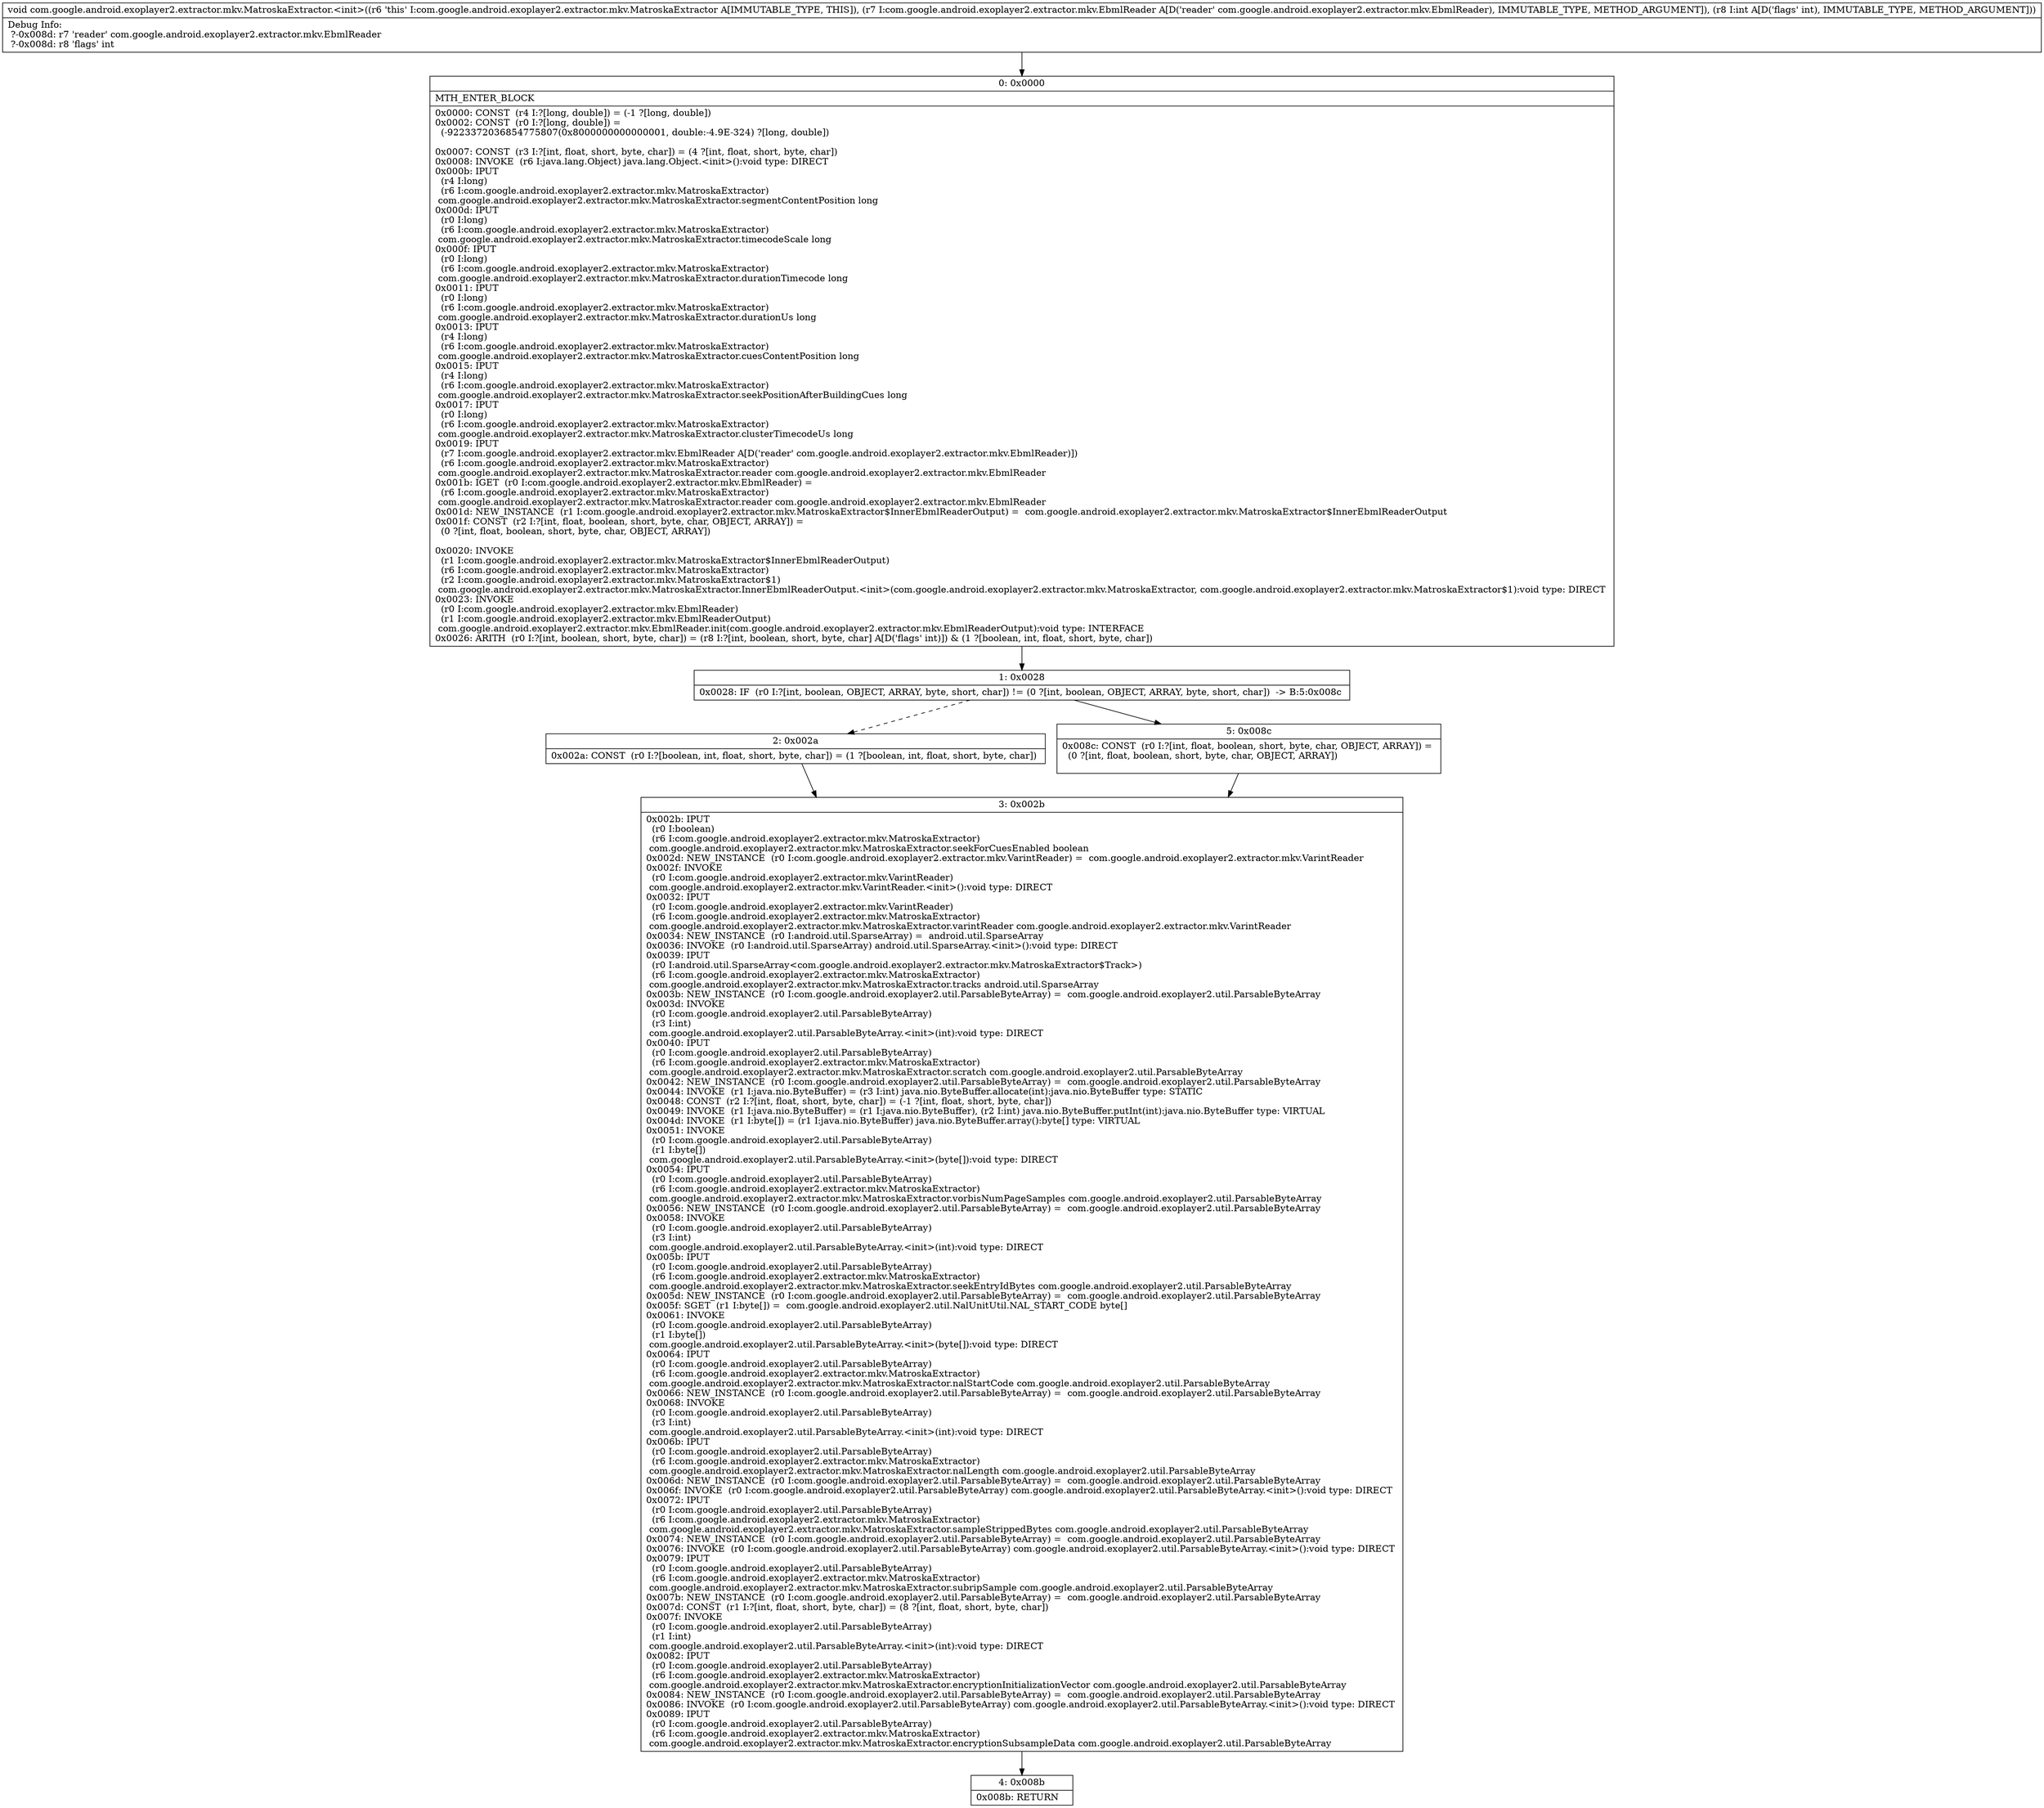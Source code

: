digraph "CFG forcom.google.android.exoplayer2.extractor.mkv.MatroskaExtractor.\<init\>(Lcom\/google\/android\/exoplayer2\/extractor\/mkv\/EbmlReader;I)V" {
Node_0 [shape=record,label="{0\:\ 0x0000|MTH_ENTER_BLOCK\l|0x0000: CONST  (r4 I:?[long, double]) = (\-1 ?[long, double]) \l0x0002: CONST  (r0 I:?[long, double]) = \l  (\-9223372036854775807(0x8000000000000001, double:\-4.9E\-324) ?[long, double])\l \l0x0007: CONST  (r3 I:?[int, float, short, byte, char]) = (4 ?[int, float, short, byte, char]) \l0x0008: INVOKE  (r6 I:java.lang.Object) java.lang.Object.\<init\>():void type: DIRECT \l0x000b: IPUT  \l  (r4 I:long)\l  (r6 I:com.google.android.exoplayer2.extractor.mkv.MatroskaExtractor)\l com.google.android.exoplayer2.extractor.mkv.MatroskaExtractor.segmentContentPosition long \l0x000d: IPUT  \l  (r0 I:long)\l  (r6 I:com.google.android.exoplayer2.extractor.mkv.MatroskaExtractor)\l com.google.android.exoplayer2.extractor.mkv.MatroskaExtractor.timecodeScale long \l0x000f: IPUT  \l  (r0 I:long)\l  (r6 I:com.google.android.exoplayer2.extractor.mkv.MatroskaExtractor)\l com.google.android.exoplayer2.extractor.mkv.MatroskaExtractor.durationTimecode long \l0x0011: IPUT  \l  (r0 I:long)\l  (r6 I:com.google.android.exoplayer2.extractor.mkv.MatroskaExtractor)\l com.google.android.exoplayer2.extractor.mkv.MatroskaExtractor.durationUs long \l0x0013: IPUT  \l  (r4 I:long)\l  (r6 I:com.google.android.exoplayer2.extractor.mkv.MatroskaExtractor)\l com.google.android.exoplayer2.extractor.mkv.MatroskaExtractor.cuesContentPosition long \l0x0015: IPUT  \l  (r4 I:long)\l  (r6 I:com.google.android.exoplayer2.extractor.mkv.MatroskaExtractor)\l com.google.android.exoplayer2.extractor.mkv.MatroskaExtractor.seekPositionAfterBuildingCues long \l0x0017: IPUT  \l  (r0 I:long)\l  (r6 I:com.google.android.exoplayer2.extractor.mkv.MatroskaExtractor)\l com.google.android.exoplayer2.extractor.mkv.MatroskaExtractor.clusterTimecodeUs long \l0x0019: IPUT  \l  (r7 I:com.google.android.exoplayer2.extractor.mkv.EbmlReader A[D('reader' com.google.android.exoplayer2.extractor.mkv.EbmlReader)])\l  (r6 I:com.google.android.exoplayer2.extractor.mkv.MatroskaExtractor)\l com.google.android.exoplayer2.extractor.mkv.MatroskaExtractor.reader com.google.android.exoplayer2.extractor.mkv.EbmlReader \l0x001b: IGET  (r0 I:com.google.android.exoplayer2.extractor.mkv.EbmlReader) = \l  (r6 I:com.google.android.exoplayer2.extractor.mkv.MatroskaExtractor)\l com.google.android.exoplayer2.extractor.mkv.MatroskaExtractor.reader com.google.android.exoplayer2.extractor.mkv.EbmlReader \l0x001d: NEW_INSTANCE  (r1 I:com.google.android.exoplayer2.extractor.mkv.MatroskaExtractor$InnerEbmlReaderOutput) =  com.google.android.exoplayer2.extractor.mkv.MatroskaExtractor$InnerEbmlReaderOutput \l0x001f: CONST  (r2 I:?[int, float, boolean, short, byte, char, OBJECT, ARRAY]) = \l  (0 ?[int, float, boolean, short, byte, char, OBJECT, ARRAY])\l \l0x0020: INVOKE  \l  (r1 I:com.google.android.exoplayer2.extractor.mkv.MatroskaExtractor$InnerEbmlReaderOutput)\l  (r6 I:com.google.android.exoplayer2.extractor.mkv.MatroskaExtractor)\l  (r2 I:com.google.android.exoplayer2.extractor.mkv.MatroskaExtractor$1)\l com.google.android.exoplayer2.extractor.mkv.MatroskaExtractor.InnerEbmlReaderOutput.\<init\>(com.google.android.exoplayer2.extractor.mkv.MatroskaExtractor, com.google.android.exoplayer2.extractor.mkv.MatroskaExtractor$1):void type: DIRECT \l0x0023: INVOKE  \l  (r0 I:com.google.android.exoplayer2.extractor.mkv.EbmlReader)\l  (r1 I:com.google.android.exoplayer2.extractor.mkv.EbmlReaderOutput)\l com.google.android.exoplayer2.extractor.mkv.EbmlReader.init(com.google.android.exoplayer2.extractor.mkv.EbmlReaderOutput):void type: INTERFACE \l0x0026: ARITH  (r0 I:?[int, boolean, short, byte, char]) = (r8 I:?[int, boolean, short, byte, char] A[D('flags' int)]) & (1 ?[boolean, int, float, short, byte, char]) \l}"];
Node_1 [shape=record,label="{1\:\ 0x0028|0x0028: IF  (r0 I:?[int, boolean, OBJECT, ARRAY, byte, short, char]) != (0 ?[int, boolean, OBJECT, ARRAY, byte, short, char])  \-\> B:5:0x008c \l}"];
Node_2 [shape=record,label="{2\:\ 0x002a|0x002a: CONST  (r0 I:?[boolean, int, float, short, byte, char]) = (1 ?[boolean, int, float, short, byte, char]) \l}"];
Node_3 [shape=record,label="{3\:\ 0x002b|0x002b: IPUT  \l  (r0 I:boolean)\l  (r6 I:com.google.android.exoplayer2.extractor.mkv.MatroskaExtractor)\l com.google.android.exoplayer2.extractor.mkv.MatroskaExtractor.seekForCuesEnabled boolean \l0x002d: NEW_INSTANCE  (r0 I:com.google.android.exoplayer2.extractor.mkv.VarintReader) =  com.google.android.exoplayer2.extractor.mkv.VarintReader \l0x002f: INVOKE  \l  (r0 I:com.google.android.exoplayer2.extractor.mkv.VarintReader)\l com.google.android.exoplayer2.extractor.mkv.VarintReader.\<init\>():void type: DIRECT \l0x0032: IPUT  \l  (r0 I:com.google.android.exoplayer2.extractor.mkv.VarintReader)\l  (r6 I:com.google.android.exoplayer2.extractor.mkv.MatroskaExtractor)\l com.google.android.exoplayer2.extractor.mkv.MatroskaExtractor.varintReader com.google.android.exoplayer2.extractor.mkv.VarintReader \l0x0034: NEW_INSTANCE  (r0 I:android.util.SparseArray) =  android.util.SparseArray \l0x0036: INVOKE  (r0 I:android.util.SparseArray) android.util.SparseArray.\<init\>():void type: DIRECT \l0x0039: IPUT  \l  (r0 I:android.util.SparseArray\<com.google.android.exoplayer2.extractor.mkv.MatroskaExtractor$Track\>)\l  (r6 I:com.google.android.exoplayer2.extractor.mkv.MatroskaExtractor)\l com.google.android.exoplayer2.extractor.mkv.MatroskaExtractor.tracks android.util.SparseArray \l0x003b: NEW_INSTANCE  (r0 I:com.google.android.exoplayer2.util.ParsableByteArray) =  com.google.android.exoplayer2.util.ParsableByteArray \l0x003d: INVOKE  \l  (r0 I:com.google.android.exoplayer2.util.ParsableByteArray)\l  (r3 I:int)\l com.google.android.exoplayer2.util.ParsableByteArray.\<init\>(int):void type: DIRECT \l0x0040: IPUT  \l  (r0 I:com.google.android.exoplayer2.util.ParsableByteArray)\l  (r6 I:com.google.android.exoplayer2.extractor.mkv.MatroskaExtractor)\l com.google.android.exoplayer2.extractor.mkv.MatroskaExtractor.scratch com.google.android.exoplayer2.util.ParsableByteArray \l0x0042: NEW_INSTANCE  (r0 I:com.google.android.exoplayer2.util.ParsableByteArray) =  com.google.android.exoplayer2.util.ParsableByteArray \l0x0044: INVOKE  (r1 I:java.nio.ByteBuffer) = (r3 I:int) java.nio.ByteBuffer.allocate(int):java.nio.ByteBuffer type: STATIC \l0x0048: CONST  (r2 I:?[int, float, short, byte, char]) = (\-1 ?[int, float, short, byte, char]) \l0x0049: INVOKE  (r1 I:java.nio.ByteBuffer) = (r1 I:java.nio.ByteBuffer), (r2 I:int) java.nio.ByteBuffer.putInt(int):java.nio.ByteBuffer type: VIRTUAL \l0x004d: INVOKE  (r1 I:byte[]) = (r1 I:java.nio.ByteBuffer) java.nio.ByteBuffer.array():byte[] type: VIRTUAL \l0x0051: INVOKE  \l  (r0 I:com.google.android.exoplayer2.util.ParsableByteArray)\l  (r1 I:byte[])\l com.google.android.exoplayer2.util.ParsableByteArray.\<init\>(byte[]):void type: DIRECT \l0x0054: IPUT  \l  (r0 I:com.google.android.exoplayer2.util.ParsableByteArray)\l  (r6 I:com.google.android.exoplayer2.extractor.mkv.MatroskaExtractor)\l com.google.android.exoplayer2.extractor.mkv.MatroskaExtractor.vorbisNumPageSamples com.google.android.exoplayer2.util.ParsableByteArray \l0x0056: NEW_INSTANCE  (r0 I:com.google.android.exoplayer2.util.ParsableByteArray) =  com.google.android.exoplayer2.util.ParsableByteArray \l0x0058: INVOKE  \l  (r0 I:com.google.android.exoplayer2.util.ParsableByteArray)\l  (r3 I:int)\l com.google.android.exoplayer2.util.ParsableByteArray.\<init\>(int):void type: DIRECT \l0x005b: IPUT  \l  (r0 I:com.google.android.exoplayer2.util.ParsableByteArray)\l  (r6 I:com.google.android.exoplayer2.extractor.mkv.MatroskaExtractor)\l com.google.android.exoplayer2.extractor.mkv.MatroskaExtractor.seekEntryIdBytes com.google.android.exoplayer2.util.ParsableByteArray \l0x005d: NEW_INSTANCE  (r0 I:com.google.android.exoplayer2.util.ParsableByteArray) =  com.google.android.exoplayer2.util.ParsableByteArray \l0x005f: SGET  (r1 I:byte[]) =  com.google.android.exoplayer2.util.NalUnitUtil.NAL_START_CODE byte[] \l0x0061: INVOKE  \l  (r0 I:com.google.android.exoplayer2.util.ParsableByteArray)\l  (r1 I:byte[])\l com.google.android.exoplayer2.util.ParsableByteArray.\<init\>(byte[]):void type: DIRECT \l0x0064: IPUT  \l  (r0 I:com.google.android.exoplayer2.util.ParsableByteArray)\l  (r6 I:com.google.android.exoplayer2.extractor.mkv.MatroskaExtractor)\l com.google.android.exoplayer2.extractor.mkv.MatroskaExtractor.nalStartCode com.google.android.exoplayer2.util.ParsableByteArray \l0x0066: NEW_INSTANCE  (r0 I:com.google.android.exoplayer2.util.ParsableByteArray) =  com.google.android.exoplayer2.util.ParsableByteArray \l0x0068: INVOKE  \l  (r0 I:com.google.android.exoplayer2.util.ParsableByteArray)\l  (r3 I:int)\l com.google.android.exoplayer2.util.ParsableByteArray.\<init\>(int):void type: DIRECT \l0x006b: IPUT  \l  (r0 I:com.google.android.exoplayer2.util.ParsableByteArray)\l  (r6 I:com.google.android.exoplayer2.extractor.mkv.MatroskaExtractor)\l com.google.android.exoplayer2.extractor.mkv.MatroskaExtractor.nalLength com.google.android.exoplayer2.util.ParsableByteArray \l0x006d: NEW_INSTANCE  (r0 I:com.google.android.exoplayer2.util.ParsableByteArray) =  com.google.android.exoplayer2.util.ParsableByteArray \l0x006f: INVOKE  (r0 I:com.google.android.exoplayer2.util.ParsableByteArray) com.google.android.exoplayer2.util.ParsableByteArray.\<init\>():void type: DIRECT \l0x0072: IPUT  \l  (r0 I:com.google.android.exoplayer2.util.ParsableByteArray)\l  (r6 I:com.google.android.exoplayer2.extractor.mkv.MatroskaExtractor)\l com.google.android.exoplayer2.extractor.mkv.MatroskaExtractor.sampleStrippedBytes com.google.android.exoplayer2.util.ParsableByteArray \l0x0074: NEW_INSTANCE  (r0 I:com.google.android.exoplayer2.util.ParsableByteArray) =  com.google.android.exoplayer2.util.ParsableByteArray \l0x0076: INVOKE  (r0 I:com.google.android.exoplayer2.util.ParsableByteArray) com.google.android.exoplayer2.util.ParsableByteArray.\<init\>():void type: DIRECT \l0x0079: IPUT  \l  (r0 I:com.google.android.exoplayer2.util.ParsableByteArray)\l  (r6 I:com.google.android.exoplayer2.extractor.mkv.MatroskaExtractor)\l com.google.android.exoplayer2.extractor.mkv.MatroskaExtractor.subripSample com.google.android.exoplayer2.util.ParsableByteArray \l0x007b: NEW_INSTANCE  (r0 I:com.google.android.exoplayer2.util.ParsableByteArray) =  com.google.android.exoplayer2.util.ParsableByteArray \l0x007d: CONST  (r1 I:?[int, float, short, byte, char]) = (8 ?[int, float, short, byte, char]) \l0x007f: INVOKE  \l  (r0 I:com.google.android.exoplayer2.util.ParsableByteArray)\l  (r1 I:int)\l com.google.android.exoplayer2.util.ParsableByteArray.\<init\>(int):void type: DIRECT \l0x0082: IPUT  \l  (r0 I:com.google.android.exoplayer2.util.ParsableByteArray)\l  (r6 I:com.google.android.exoplayer2.extractor.mkv.MatroskaExtractor)\l com.google.android.exoplayer2.extractor.mkv.MatroskaExtractor.encryptionInitializationVector com.google.android.exoplayer2.util.ParsableByteArray \l0x0084: NEW_INSTANCE  (r0 I:com.google.android.exoplayer2.util.ParsableByteArray) =  com.google.android.exoplayer2.util.ParsableByteArray \l0x0086: INVOKE  (r0 I:com.google.android.exoplayer2.util.ParsableByteArray) com.google.android.exoplayer2.util.ParsableByteArray.\<init\>():void type: DIRECT \l0x0089: IPUT  \l  (r0 I:com.google.android.exoplayer2.util.ParsableByteArray)\l  (r6 I:com.google.android.exoplayer2.extractor.mkv.MatroskaExtractor)\l com.google.android.exoplayer2.extractor.mkv.MatroskaExtractor.encryptionSubsampleData com.google.android.exoplayer2.util.ParsableByteArray \l}"];
Node_4 [shape=record,label="{4\:\ 0x008b|0x008b: RETURN   \l}"];
Node_5 [shape=record,label="{5\:\ 0x008c|0x008c: CONST  (r0 I:?[int, float, boolean, short, byte, char, OBJECT, ARRAY]) = \l  (0 ?[int, float, boolean, short, byte, char, OBJECT, ARRAY])\l \l}"];
MethodNode[shape=record,label="{void com.google.android.exoplayer2.extractor.mkv.MatroskaExtractor.\<init\>((r6 'this' I:com.google.android.exoplayer2.extractor.mkv.MatroskaExtractor A[IMMUTABLE_TYPE, THIS]), (r7 I:com.google.android.exoplayer2.extractor.mkv.EbmlReader A[D('reader' com.google.android.exoplayer2.extractor.mkv.EbmlReader), IMMUTABLE_TYPE, METHOD_ARGUMENT]), (r8 I:int A[D('flags' int), IMMUTABLE_TYPE, METHOD_ARGUMENT]))  | Debug Info:\l  ?\-0x008d: r7 'reader' com.google.android.exoplayer2.extractor.mkv.EbmlReader\l  ?\-0x008d: r8 'flags' int\l}"];
MethodNode -> Node_0;
Node_0 -> Node_1;
Node_1 -> Node_2[style=dashed];
Node_1 -> Node_5;
Node_2 -> Node_3;
Node_3 -> Node_4;
Node_5 -> Node_3;
}

